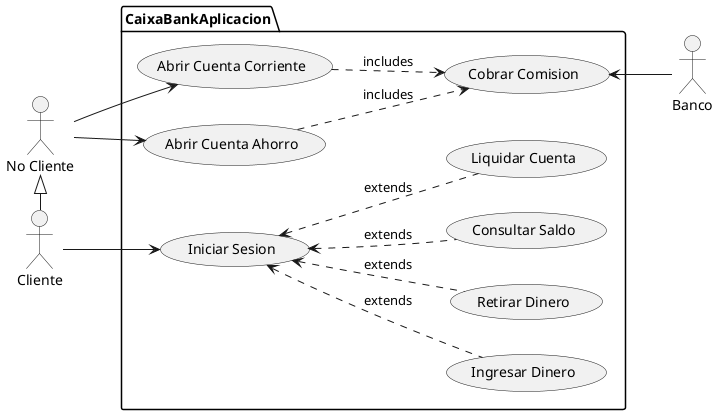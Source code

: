 @startuml
'https://plantuml.com/use-case-diagram

left to right direction
package CaixaBankAplicacion {
usecase "Abrir Cuenta Corriente" as a.c.c
usecase "Cobrar Comision" as c.c
usecase "Abrir Cuenta Ahorro" as a.c.a
usecase "Ingresar Dinero" as i.d
usecase "Retirar Dinero" as r.d
usecase "Consultar Saldo" as c.s
usecase "Liquidar Cuenta" as l.c
usecase "Iniciar Sesion" as i.s
}
:Cliente: as c
:No Cliente: as n.c
:Banco: as b

n.c <|-right- c

n.c -down-> a.c.c
n.c -down-> a.c.a
c -down-> i.s
(i.d) .up.> (i.s) : extends
(r.d) .up.> (i.s) : extends
(c.s) .up.> (i.s) : extends
(l.c) .up.> (i.s) : extends
b -up-> c.c


(a.c.c) ..> (c.c) : includes
(a.c.a) ..> (c.c) : includes

@enduml